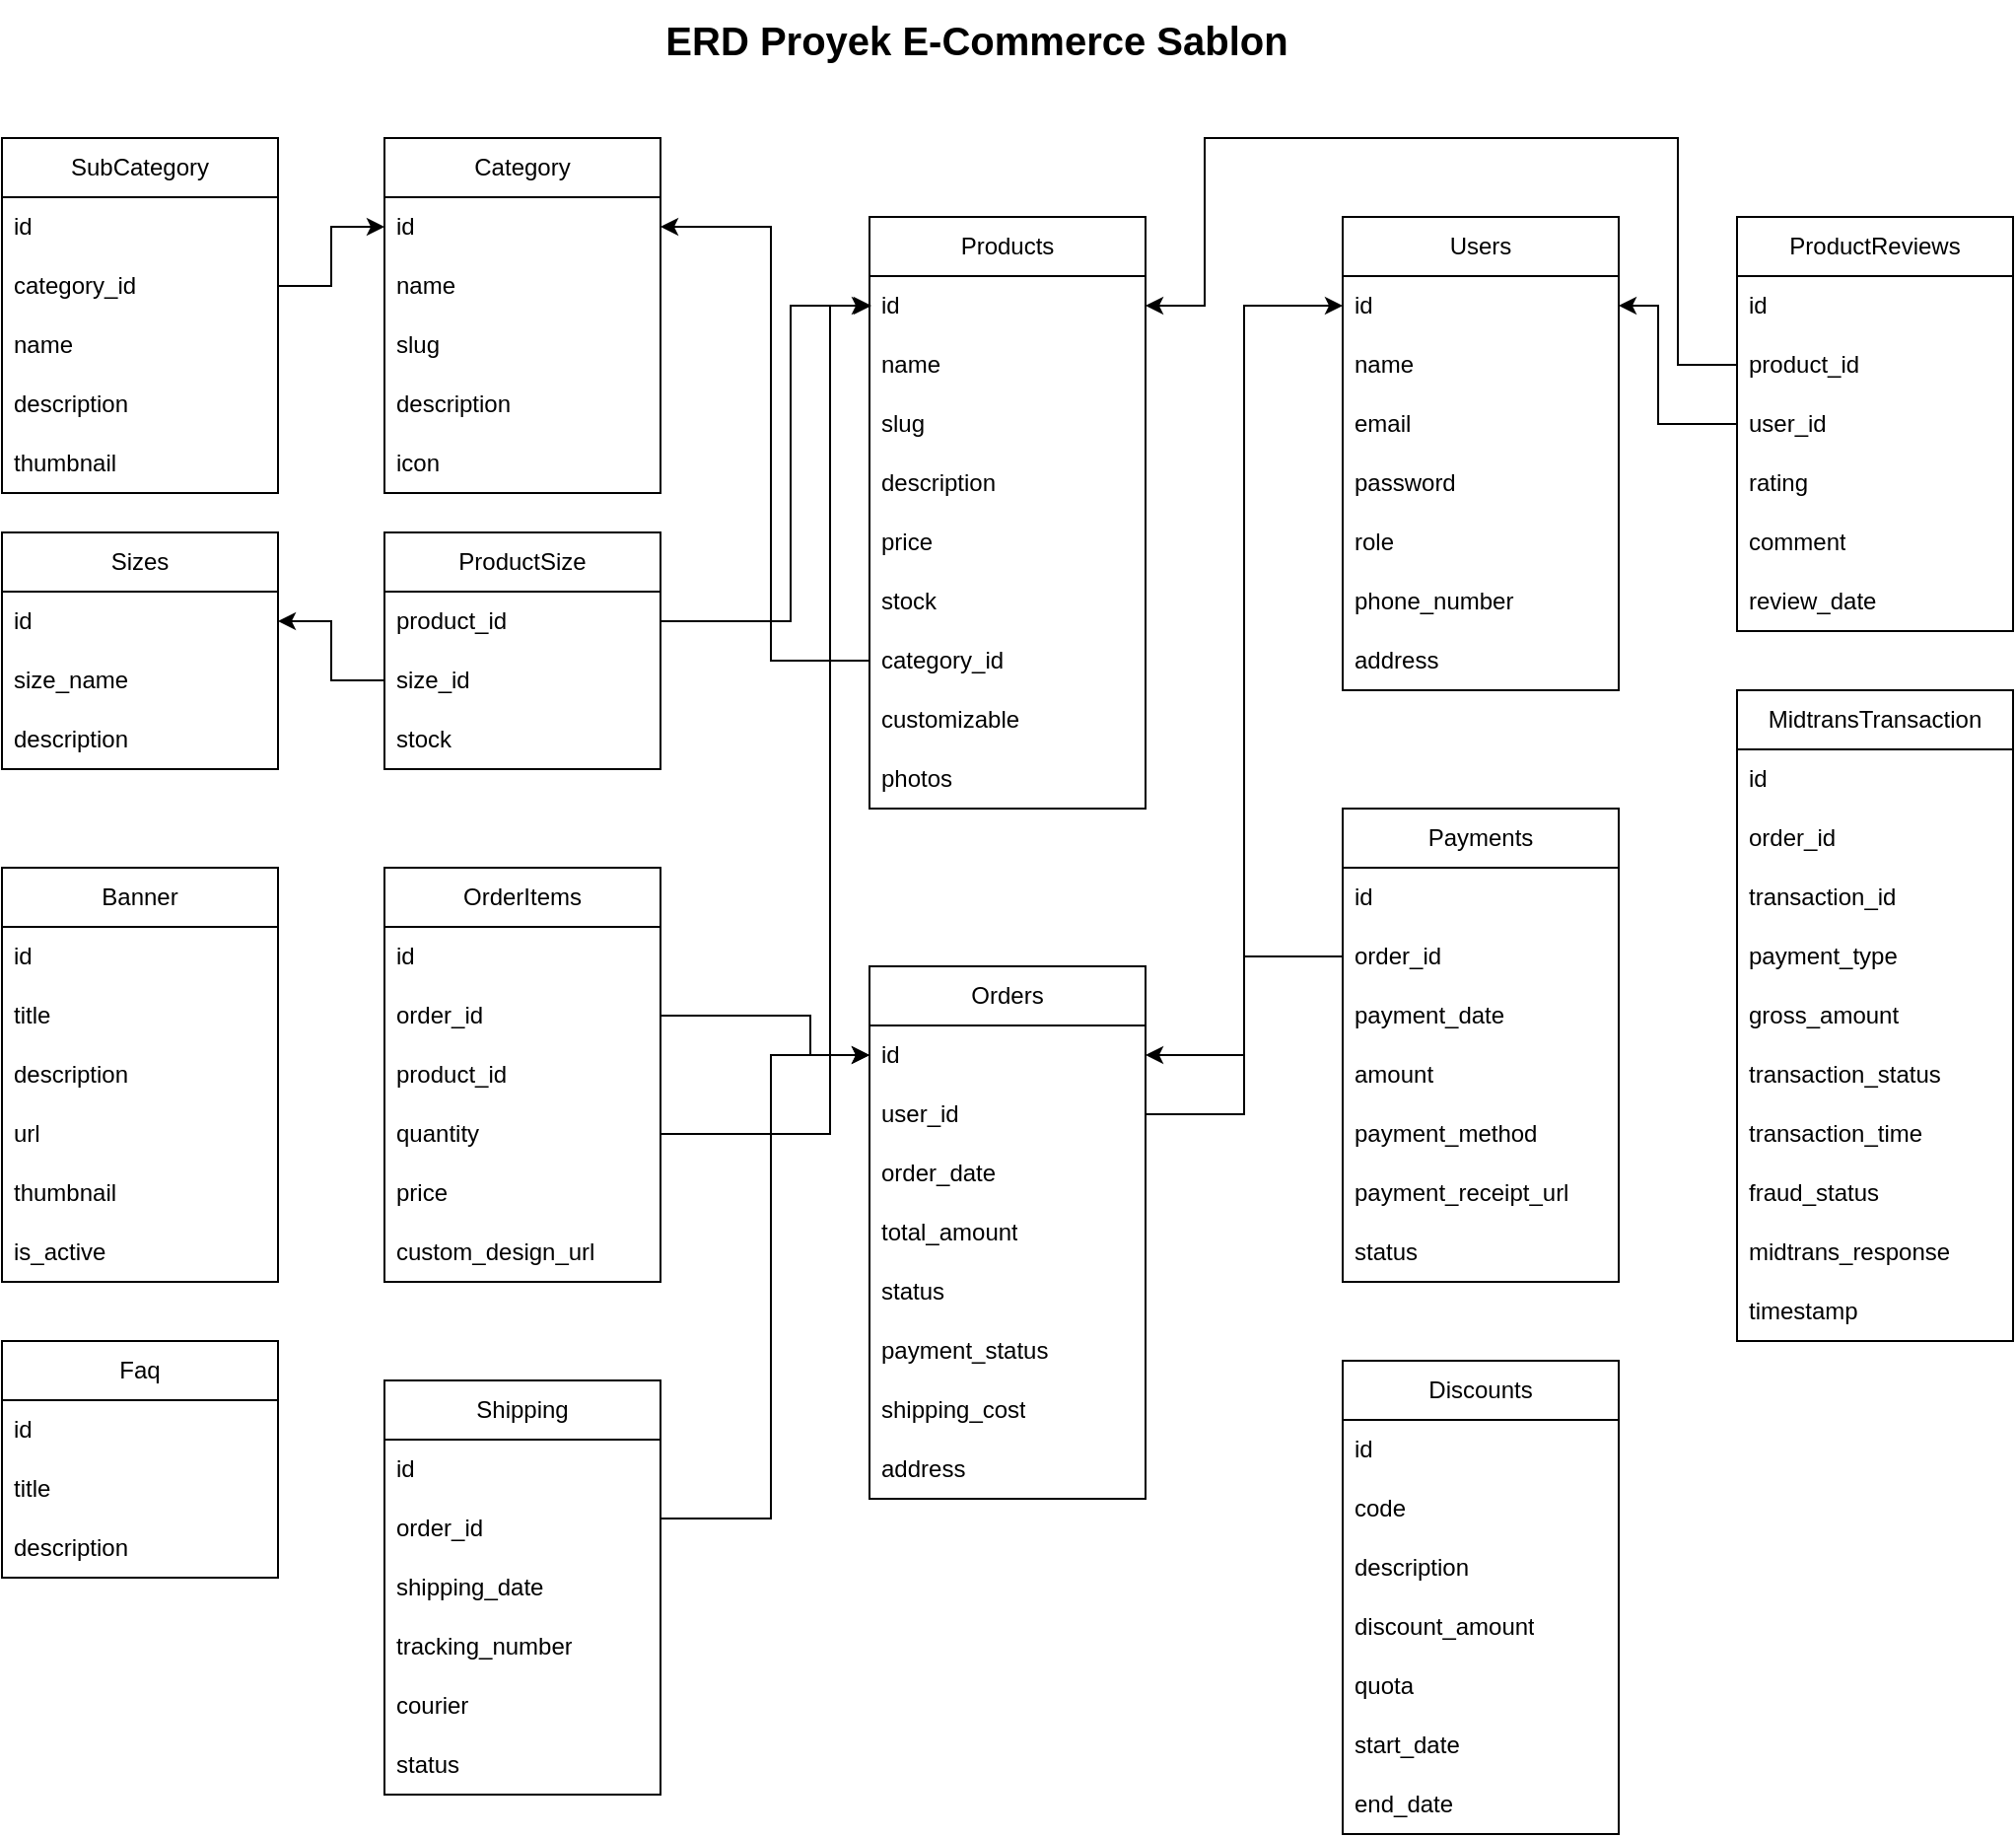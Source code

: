 <mxfile version="24.8.4">
  <diagram name="Page-1" id="TtkW9JIGMbKgPk6dgxNQ">
    <mxGraphModel dx="2253" dy="747" grid="1" gridSize="10" guides="1" tooltips="1" connect="1" arrows="1" fold="1" page="1" pageScale="1" pageWidth="827" pageHeight="1169" math="0" shadow="0">
      <root>
        <mxCell id="0" />
        <mxCell id="1" parent="0" />
        <mxCell id="j2_1jFY4r_K_i9g15e9v-1" value="ERD Proyek E-Commerce Sablon" style="text;html=1;align=center;verticalAlign=middle;resizable=0;points=[];autosize=1;strokeColor=none;fillColor=none;fontSize=20;fontStyle=1" parent="1" vertex="1">
          <mxGeometry x="254" y="10" width="320" height="40" as="geometry" />
        </mxCell>
        <mxCell id="j2_1jFY4r_K_i9g15e9v-3" value="Users" style="swimlane;fontStyle=0;childLayout=stackLayout;horizontal=1;startSize=30;horizontalStack=0;resizeParent=1;resizeParentMax=0;resizeLast=0;collapsible=1;marginBottom=0;whiteSpace=wrap;html=1;" parent="1" vertex="1">
          <mxGeometry x="600" y="120" width="140" height="240" as="geometry" />
        </mxCell>
        <mxCell id="j2_1jFY4r_K_i9g15e9v-4" value="id" style="text;strokeColor=none;fillColor=none;align=left;verticalAlign=middle;spacingLeft=4;spacingRight=4;overflow=hidden;points=[[0,0.5],[1,0.5]];portConstraint=eastwest;rotatable=0;whiteSpace=wrap;html=1;" parent="j2_1jFY4r_K_i9g15e9v-3" vertex="1">
          <mxGeometry y="30" width="140" height="30" as="geometry" />
        </mxCell>
        <mxCell id="j2_1jFY4r_K_i9g15e9v-5" value="name" style="text;strokeColor=none;fillColor=none;align=left;verticalAlign=middle;spacingLeft=4;spacingRight=4;overflow=hidden;points=[[0,0.5],[1,0.5]];portConstraint=eastwest;rotatable=0;whiteSpace=wrap;html=1;" parent="j2_1jFY4r_K_i9g15e9v-3" vertex="1">
          <mxGeometry y="60" width="140" height="30" as="geometry" />
        </mxCell>
        <mxCell id="j2_1jFY4r_K_i9g15e9v-6" value="email" style="text;strokeColor=none;fillColor=none;align=left;verticalAlign=middle;spacingLeft=4;spacingRight=4;overflow=hidden;points=[[0,0.5],[1,0.5]];portConstraint=eastwest;rotatable=0;whiteSpace=wrap;html=1;" parent="j2_1jFY4r_K_i9g15e9v-3" vertex="1">
          <mxGeometry y="90" width="140" height="30" as="geometry" />
        </mxCell>
        <mxCell id="j2_1jFY4r_K_i9g15e9v-7" value="password" style="text;strokeColor=none;fillColor=none;align=left;verticalAlign=middle;spacingLeft=4;spacingRight=4;overflow=hidden;points=[[0,0.5],[1,0.5]];portConstraint=eastwest;rotatable=0;whiteSpace=wrap;html=1;" parent="j2_1jFY4r_K_i9g15e9v-3" vertex="1">
          <mxGeometry y="120" width="140" height="30" as="geometry" />
        </mxCell>
        <mxCell id="j2_1jFY4r_K_i9g15e9v-8" value="role" style="text;strokeColor=none;fillColor=none;align=left;verticalAlign=middle;spacingLeft=4;spacingRight=4;overflow=hidden;points=[[0,0.5],[1,0.5]];portConstraint=eastwest;rotatable=0;whiteSpace=wrap;html=1;" parent="j2_1jFY4r_K_i9g15e9v-3" vertex="1">
          <mxGeometry y="150" width="140" height="30" as="geometry" />
        </mxCell>
        <mxCell id="j2_1jFY4r_K_i9g15e9v-9" value="phone_number" style="text;strokeColor=none;fillColor=none;align=left;verticalAlign=middle;spacingLeft=4;spacingRight=4;overflow=hidden;points=[[0,0.5],[1,0.5]];portConstraint=eastwest;rotatable=0;whiteSpace=wrap;html=1;" parent="j2_1jFY4r_K_i9g15e9v-3" vertex="1">
          <mxGeometry y="180" width="140" height="30" as="geometry" />
        </mxCell>
        <mxCell id="j2_1jFY4r_K_i9g15e9v-10" value="address" style="text;strokeColor=none;fillColor=none;align=left;verticalAlign=middle;spacingLeft=4;spacingRight=4;overflow=hidden;points=[[0,0.5],[1,0.5]];portConstraint=eastwest;rotatable=0;whiteSpace=wrap;html=1;" parent="j2_1jFY4r_K_i9g15e9v-3" vertex="1">
          <mxGeometry y="210" width="140" height="30" as="geometry" />
        </mxCell>
        <mxCell id="j2_1jFY4r_K_i9g15e9v-11" value="Products" style="swimlane;fontStyle=0;childLayout=stackLayout;horizontal=1;startSize=30;horizontalStack=0;resizeParent=1;resizeParentMax=0;resizeLast=0;collapsible=1;marginBottom=0;whiteSpace=wrap;html=1;" parent="1" vertex="1">
          <mxGeometry x="360" y="120" width="140" height="300" as="geometry" />
        </mxCell>
        <mxCell id="j2_1jFY4r_K_i9g15e9v-12" value="id" style="text;strokeColor=none;fillColor=none;align=left;verticalAlign=middle;spacingLeft=4;spacingRight=4;overflow=hidden;points=[[0,0.5],[1,0.5]];portConstraint=eastwest;rotatable=0;whiteSpace=wrap;html=1;" parent="j2_1jFY4r_K_i9g15e9v-11" vertex="1">
          <mxGeometry y="30" width="140" height="30" as="geometry" />
        </mxCell>
        <mxCell id="j2_1jFY4r_K_i9g15e9v-13" value="name" style="text;strokeColor=none;fillColor=none;align=left;verticalAlign=middle;spacingLeft=4;spacingRight=4;overflow=hidden;points=[[0,0.5],[1,0.5]];portConstraint=eastwest;rotatable=0;whiteSpace=wrap;html=1;" parent="j2_1jFY4r_K_i9g15e9v-11" vertex="1">
          <mxGeometry y="60" width="140" height="30" as="geometry" />
        </mxCell>
        <mxCell id="KpZ0XDiMPXo-tQvq0pD1-2" value="slug" style="text;strokeColor=none;fillColor=none;align=left;verticalAlign=middle;spacingLeft=4;spacingRight=4;overflow=hidden;points=[[0,0.5],[1,0.5]];portConstraint=eastwest;rotatable=0;whiteSpace=wrap;html=1;" vertex="1" parent="j2_1jFY4r_K_i9g15e9v-11">
          <mxGeometry y="90" width="140" height="30" as="geometry" />
        </mxCell>
        <mxCell id="j2_1jFY4r_K_i9g15e9v-16" value="description" style="text;strokeColor=none;fillColor=none;align=left;verticalAlign=middle;spacingLeft=4;spacingRight=4;overflow=hidden;points=[[0,0.5],[1,0.5]];portConstraint=eastwest;rotatable=0;whiteSpace=wrap;html=1;" parent="j2_1jFY4r_K_i9g15e9v-11" vertex="1">
          <mxGeometry y="120" width="140" height="30" as="geometry" />
        </mxCell>
        <mxCell id="j2_1jFY4r_K_i9g15e9v-14" value="price" style="text;strokeColor=none;fillColor=none;align=left;verticalAlign=middle;spacingLeft=4;spacingRight=4;overflow=hidden;points=[[0,0.5],[1,0.5]];portConstraint=eastwest;rotatable=0;whiteSpace=wrap;html=1;" parent="j2_1jFY4r_K_i9g15e9v-11" vertex="1">
          <mxGeometry y="150" width="140" height="30" as="geometry" />
        </mxCell>
        <mxCell id="j2_1jFY4r_K_i9g15e9v-18" value="stock" style="text;strokeColor=none;fillColor=none;align=left;verticalAlign=middle;spacingLeft=4;spacingRight=4;overflow=hidden;points=[[0,0.5],[1,0.5]];portConstraint=eastwest;rotatable=0;whiteSpace=wrap;html=1;" parent="j2_1jFY4r_K_i9g15e9v-11" vertex="1">
          <mxGeometry y="180" width="140" height="30" as="geometry" />
        </mxCell>
        <mxCell id="j2_1jFY4r_K_i9g15e9v-19" value="category_id" style="text;strokeColor=none;fillColor=none;align=left;verticalAlign=middle;spacingLeft=4;spacingRight=4;overflow=hidden;points=[[0,0.5],[1,0.5]];portConstraint=eastwest;rotatable=0;whiteSpace=wrap;html=1;" parent="j2_1jFY4r_K_i9g15e9v-11" vertex="1">
          <mxGeometry y="210" width="140" height="30" as="geometry" />
        </mxCell>
        <mxCell id="j2_1jFY4r_K_i9g15e9v-20" value="customizable" style="text;strokeColor=none;fillColor=none;align=left;verticalAlign=middle;spacingLeft=4;spacingRight=4;overflow=hidden;points=[[0,0.5],[1,0.5]];portConstraint=eastwest;rotatable=0;whiteSpace=wrap;html=1;" parent="j2_1jFY4r_K_i9g15e9v-11" vertex="1">
          <mxGeometry y="240" width="140" height="30" as="geometry" />
        </mxCell>
        <mxCell id="j2_1jFY4r_K_i9g15e9v-21" value="photos" style="text;strokeColor=none;fillColor=none;align=left;verticalAlign=middle;spacingLeft=4;spacingRight=4;overflow=hidden;points=[[0,0.5],[1,0.5]];portConstraint=eastwest;rotatable=0;whiteSpace=wrap;html=1;" parent="j2_1jFY4r_K_i9g15e9v-11" vertex="1">
          <mxGeometry y="270" width="140" height="30" as="geometry" />
        </mxCell>
        <mxCell id="j2_1jFY4r_K_i9g15e9v-22" value="Category" style="swimlane;fontStyle=0;childLayout=stackLayout;horizontal=1;startSize=30;horizontalStack=0;resizeParent=1;resizeParentMax=0;resizeLast=0;collapsible=1;marginBottom=0;whiteSpace=wrap;html=1;" parent="1" vertex="1">
          <mxGeometry x="114" y="80" width="140" height="180" as="geometry" />
        </mxCell>
        <mxCell id="j2_1jFY4r_K_i9g15e9v-23" value="id" style="text;strokeColor=none;fillColor=none;align=left;verticalAlign=middle;spacingLeft=4;spacingRight=4;overflow=hidden;points=[[0,0.5],[1,0.5]];portConstraint=eastwest;rotatable=0;whiteSpace=wrap;html=1;" parent="j2_1jFY4r_K_i9g15e9v-22" vertex="1">
          <mxGeometry y="30" width="140" height="30" as="geometry" />
        </mxCell>
        <mxCell id="j2_1jFY4r_K_i9g15e9v-24" value="name" style="text;strokeColor=none;fillColor=none;align=left;verticalAlign=middle;spacingLeft=4;spacingRight=4;overflow=hidden;points=[[0,0.5],[1,0.5]];portConstraint=eastwest;rotatable=0;whiteSpace=wrap;html=1;" parent="j2_1jFY4r_K_i9g15e9v-22" vertex="1">
          <mxGeometry y="60" width="140" height="30" as="geometry" />
        </mxCell>
        <mxCell id="KpZ0XDiMPXo-tQvq0pD1-1" value="slug" style="text;strokeColor=none;fillColor=none;align=left;verticalAlign=middle;spacingLeft=4;spacingRight=4;overflow=hidden;points=[[0,0.5],[1,0.5]];portConstraint=eastwest;rotatable=0;whiteSpace=wrap;html=1;" vertex="1" parent="j2_1jFY4r_K_i9g15e9v-22">
          <mxGeometry y="90" width="140" height="30" as="geometry" />
        </mxCell>
        <mxCell id="j2_1jFY4r_K_i9g15e9v-25" value="description" style="text;strokeColor=none;fillColor=none;align=left;verticalAlign=middle;spacingLeft=4;spacingRight=4;overflow=hidden;points=[[0,0.5],[1,0.5]];portConstraint=eastwest;rotatable=0;whiteSpace=wrap;html=1;" parent="j2_1jFY4r_K_i9g15e9v-22" vertex="1">
          <mxGeometry y="120" width="140" height="30" as="geometry" />
        </mxCell>
        <mxCell id="j2_1jFY4r_K_i9g15e9v-27" value="icon" style="text;strokeColor=none;fillColor=none;align=left;verticalAlign=middle;spacingLeft=4;spacingRight=4;overflow=hidden;points=[[0,0.5],[1,0.5]];portConstraint=eastwest;rotatable=0;whiteSpace=wrap;html=1;" parent="j2_1jFY4r_K_i9g15e9v-22" vertex="1">
          <mxGeometry y="150" width="140" height="30" as="geometry" />
        </mxCell>
        <mxCell id="j2_1jFY4r_K_i9g15e9v-28" style="edgeStyle=orthogonalEdgeStyle;rounded=0;orthogonalLoop=1;jettySize=auto;html=1;entryX=1;entryY=0.5;entryDx=0;entryDy=0;exitX=0;exitY=0.5;exitDx=0;exitDy=0;" parent="1" source="j2_1jFY4r_K_i9g15e9v-19" target="j2_1jFY4r_K_i9g15e9v-23" edge="1">
          <mxGeometry relative="1" as="geometry">
            <Array as="points">
              <mxPoint x="310" y="345" />
              <mxPoint x="310" y="125" />
            </Array>
          </mxGeometry>
        </mxCell>
        <mxCell id="j2_1jFY4r_K_i9g15e9v-29" value="Orders" style="swimlane;fontStyle=0;childLayout=stackLayout;horizontal=1;startSize=30;horizontalStack=0;resizeParent=1;resizeParentMax=0;resizeLast=0;collapsible=1;marginBottom=0;whiteSpace=wrap;html=1;" parent="1" vertex="1">
          <mxGeometry x="360" y="500" width="140" height="270" as="geometry" />
        </mxCell>
        <mxCell id="j2_1jFY4r_K_i9g15e9v-30" value="id" style="text;strokeColor=none;fillColor=none;align=left;verticalAlign=middle;spacingLeft=4;spacingRight=4;overflow=hidden;points=[[0,0.5],[1,0.5]];portConstraint=eastwest;rotatable=0;whiteSpace=wrap;html=1;" parent="j2_1jFY4r_K_i9g15e9v-29" vertex="1">
          <mxGeometry y="30" width="140" height="30" as="geometry" />
        </mxCell>
        <mxCell id="j2_1jFY4r_K_i9g15e9v-31" value="user_id" style="text;strokeColor=none;fillColor=none;align=left;verticalAlign=middle;spacingLeft=4;spacingRight=4;overflow=hidden;points=[[0,0.5],[1,0.5]];portConstraint=eastwest;rotatable=0;whiteSpace=wrap;html=1;" parent="j2_1jFY4r_K_i9g15e9v-29" vertex="1">
          <mxGeometry y="60" width="140" height="30" as="geometry" />
        </mxCell>
        <mxCell id="j2_1jFY4r_K_i9g15e9v-32" value="order_date" style="text;strokeColor=none;fillColor=none;align=left;verticalAlign=middle;spacingLeft=4;spacingRight=4;overflow=hidden;points=[[0,0.5],[1,0.5]];portConstraint=eastwest;rotatable=0;whiteSpace=wrap;html=1;" parent="j2_1jFY4r_K_i9g15e9v-29" vertex="1">
          <mxGeometry y="90" width="140" height="30" as="geometry" />
        </mxCell>
        <mxCell id="j2_1jFY4r_K_i9g15e9v-33" value="total_amount" style="text;strokeColor=none;fillColor=none;align=left;verticalAlign=middle;spacingLeft=4;spacingRight=4;overflow=hidden;points=[[0,0.5],[1,0.5]];portConstraint=eastwest;rotatable=0;whiteSpace=wrap;html=1;" parent="j2_1jFY4r_K_i9g15e9v-29" vertex="1">
          <mxGeometry y="120" width="140" height="30" as="geometry" />
        </mxCell>
        <mxCell id="j2_1jFY4r_K_i9g15e9v-34" value="status" style="text;strokeColor=none;fillColor=none;align=left;verticalAlign=middle;spacingLeft=4;spacingRight=4;overflow=hidden;points=[[0,0.5],[1,0.5]];portConstraint=eastwest;rotatable=0;whiteSpace=wrap;html=1;" parent="j2_1jFY4r_K_i9g15e9v-29" vertex="1">
          <mxGeometry y="150" width="140" height="30" as="geometry" />
        </mxCell>
        <mxCell id="j2_1jFY4r_K_i9g15e9v-35" value="payment_status" style="text;strokeColor=none;fillColor=none;align=left;verticalAlign=middle;spacingLeft=4;spacingRight=4;overflow=hidden;points=[[0,0.5],[1,0.5]];portConstraint=eastwest;rotatable=0;whiteSpace=wrap;html=1;" parent="j2_1jFY4r_K_i9g15e9v-29" vertex="1">
          <mxGeometry y="180" width="140" height="30" as="geometry" />
        </mxCell>
        <mxCell id="j2_1jFY4r_K_i9g15e9v-36" value="shipping_cost" style="text;strokeColor=none;fillColor=none;align=left;verticalAlign=middle;spacingLeft=4;spacingRight=4;overflow=hidden;points=[[0,0.5],[1,0.5]];portConstraint=eastwest;rotatable=0;whiteSpace=wrap;html=1;" parent="j2_1jFY4r_K_i9g15e9v-29" vertex="1">
          <mxGeometry y="210" width="140" height="30" as="geometry" />
        </mxCell>
        <mxCell id="j2_1jFY4r_K_i9g15e9v-37" value="address" style="text;strokeColor=none;fillColor=none;align=left;verticalAlign=middle;spacingLeft=4;spacingRight=4;overflow=hidden;points=[[0,0.5],[1,0.5]];portConstraint=eastwest;rotatable=0;whiteSpace=wrap;html=1;" parent="j2_1jFY4r_K_i9g15e9v-29" vertex="1">
          <mxGeometry y="240" width="140" height="30" as="geometry" />
        </mxCell>
        <mxCell id="j2_1jFY4r_K_i9g15e9v-38" style="edgeStyle=orthogonalEdgeStyle;rounded=0;orthogonalLoop=1;jettySize=auto;html=1;entryX=0;entryY=0.5;entryDx=0;entryDy=0;" parent="1" source="j2_1jFY4r_K_i9g15e9v-31" target="j2_1jFY4r_K_i9g15e9v-4" edge="1">
          <mxGeometry relative="1" as="geometry" />
        </mxCell>
        <mxCell id="j2_1jFY4r_K_i9g15e9v-39" value="OrderItems" style="swimlane;fontStyle=0;childLayout=stackLayout;horizontal=1;startSize=30;horizontalStack=0;resizeParent=1;resizeParentMax=0;resizeLast=0;collapsible=1;marginBottom=0;whiteSpace=wrap;html=1;" parent="1" vertex="1">
          <mxGeometry x="114" y="450" width="140" height="210" as="geometry" />
        </mxCell>
        <mxCell id="j2_1jFY4r_K_i9g15e9v-40" value="id" style="text;strokeColor=none;fillColor=none;align=left;verticalAlign=middle;spacingLeft=4;spacingRight=4;overflow=hidden;points=[[0,0.5],[1,0.5]];portConstraint=eastwest;rotatable=0;whiteSpace=wrap;html=1;" parent="j2_1jFY4r_K_i9g15e9v-39" vertex="1">
          <mxGeometry y="30" width="140" height="30" as="geometry" />
        </mxCell>
        <mxCell id="j2_1jFY4r_K_i9g15e9v-41" value="order_id" style="text;strokeColor=none;fillColor=none;align=left;verticalAlign=middle;spacingLeft=4;spacingRight=4;overflow=hidden;points=[[0,0.5],[1,0.5]];portConstraint=eastwest;rotatable=0;whiteSpace=wrap;html=1;" parent="j2_1jFY4r_K_i9g15e9v-39" vertex="1">
          <mxGeometry y="60" width="140" height="30" as="geometry" />
        </mxCell>
        <mxCell id="j2_1jFY4r_K_i9g15e9v-43" value="product_id" style="text;strokeColor=none;fillColor=none;align=left;verticalAlign=middle;spacingLeft=4;spacingRight=4;overflow=hidden;points=[[0,0.5],[1,0.5]];portConstraint=eastwest;rotatable=0;whiteSpace=wrap;html=1;" parent="j2_1jFY4r_K_i9g15e9v-39" vertex="1">
          <mxGeometry y="90" width="140" height="30" as="geometry" />
        </mxCell>
        <mxCell id="j2_1jFY4r_K_i9g15e9v-44" value="quantity" style="text;strokeColor=none;fillColor=none;align=left;verticalAlign=middle;spacingLeft=4;spacingRight=4;overflow=hidden;points=[[0,0.5],[1,0.5]];portConstraint=eastwest;rotatable=0;whiteSpace=wrap;html=1;" parent="j2_1jFY4r_K_i9g15e9v-39" vertex="1">
          <mxGeometry y="120" width="140" height="30" as="geometry" />
        </mxCell>
        <mxCell id="j2_1jFY4r_K_i9g15e9v-45" value="price" style="text;strokeColor=none;fillColor=none;align=left;verticalAlign=middle;spacingLeft=4;spacingRight=4;overflow=hidden;points=[[0,0.5],[1,0.5]];portConstraint=eastwest;rotatable=0;whiteSpace=wrap;html=1;" parent="j2_1jFY4r_K_i9g15e9v-39" vertex="1">
          <mxGeometry y="150" width="140" height="30" as="geometry" />
        </mxCell>
        <mxCell id="j2_1jFY4r_K_i9g15e9v-42" value="custom_design_url" style="text;strokeColor=none;fillColor=none;align=left;verticalAlign=middle;spacingLeft=4;spacingRight=4;overflow=hidden;points=[[0,0.5],[1,0.5]];portConstraint=eastwest;rotatable=0;whiteSpace=wrap;html=1;" parent="j2_1jFY4r_K_i9g15e9v-39" vertex="1">
          <mxGeometry y="180" width="140" height="30" as="geometry" />
        </mxCell>
        <mxCell id="j2_1jFY4r_K_i9g15e9v-47" style="edgeStyle=orthogonalEdgeStyle;rounded=0;orthogonalLoop=1;jettySize=auto;html=1;exitX=1;exitY=0.5;exitDx=0;exitDy=0;" parent="1" source="j2_1jFY4r_K_i9g15e9v-43" target="j2_1jFY4r_K_i9g15e9v-12" edge="1">
          <mxGeometry relative="1" as="geometry">
            <mxPoint x="330" y="140" as="targetPoint" />
            <Array as="points">
              <mxPoint x="340" y="585" />
              <mxPoint x="340" y="165" />
            </Array>
          </mxGeometry>
        </mxCell>
        <mxCell id="j2_1jFY4r_K_i9g15e9v-48" style="edgeStyle=orthogonalEdgeStyle;rounded=0;orthogonalLoop=1;jettySize=auto;html=1;entryX=0;entryY=0.5;entryDx=0;entryDy=0;exitX=1;exitY=0.5;exitDx=0;exitDy=0;" parent="1" source="j2_1jFY4r_K_i9g15e9v-41" target="j2_1jFY4r_K_i9g15e9v-30" edge="1">
          <mxGeometry relative="1" as="geometry">
            <mxPoint x="254" y="560" as="sourcePoint" />
            <mxPoint x="360" y="580" as="targetPoint" />
            <Array as="points">
              <mxPoint x="330" y="525" />
              <mxPoint x="330" y="545" />
            </Array>
          </mxGeometry>
        </mxCell>
        <mxCell id="j2_1jFY4r_K_i9g15e9v-49" value="Payments" style="swimlane;fontStyle=0;childLayout=stackLayout;horizontal=1;startSize=30;horizontalStack=0;resizeParent=1;resizeParentMax=0;resizeLast=0;collapsible=1;marginBottom=0;whiteSpace=wrap;html=1;" parent="1" vertex="1">
          <mxGeometry x="600" y="420" width="140" height="240" as="geometry" />
        </mxCell>
        <mxCell id="j2_1jFY4r_K_i9g15e9v-50" value="id" style="text;strokeColor=none;fillColor=none;align=left;verticalAlign=middle;spacingLeft=4;spacingRight=4;overflow=hidden;points=[[0,0.5],[1,0.5]];portConstraint=eastwest;rotatable=0;whiteSpace=wrap;html=1;" parent="j2_1jFY4r_K_i9g15e9v-49" vertex="1">
          <mxGeometry y="30" width="140" height="30" as="geometry" />
        </mxCell>
        <mxCell id="j2_1jFY4r_K_i9g15e9v-51" value="order_id" style="text;strokeColor=none;fillColor=none;align=left;verticalAlign=middle;spacingLeft=4;spacingRight=4;overflow=hidden;points=[[0,0.5],[1,0.5]];portConstraint=eastwest;rotatable=0;whiteSpace=wrap;html=1;" parent="j2_1jFY4r_K_i9g15e9v-49" vertex="1">
          <mxGeometry y="60" width="140" height="30" as="geometry" />
        </mxCell>
        <mxCell id="j2_1jFY4r_K_i9g15e9v-52" value="payment_date" style="text;strokeColor=none;fillColor=none;align=left;verticalAlign=middle;spacingLeft=4;spacingRight=4;overflow=hidden;points=[[0,0.5],[1,0.5]];portConstraint=eastwest;rotatable=0;whiteSpace=wrap;html=1;" parent="j2_1jFY4r_K_i9g15e9v-49" vertex="1">
          <mxGeometry y="90" width="140" height="30" as="geometry" />
        </mxCell>
        <mxCell id="j2_1jFY4r_K_i9g15e9v-53" value="amount" style="text;strokeColor=none;fillColor=none;align=left;verticalAlign=middle;spacingLeft=4;spacingRight=4;overflow=hidden;points=[[0,0.5],[1,0.5]];portConstraint=eastwest;rotatable=0;whiteSpace=wrap;html=1;" parent="j2_1jFY4r_K_i9g15e9v-49" vertex="1">
          <mxGeometry y="120" width="140" height="30" as="geometry" />
        </mxCell>
        <mxCell id="j2_1jFY4r_K_i9g15e9v-54" value="payment_method" style="text;strokeColor=none;fillColor=none;align=left;verticalAlign=middle;spacingLeft=4;spacingRight=4;overflow=hidden;points=[[0,0.5],[1,0.5]];portConstraint=eastwest;rotatable=0;whiteSpace=wrap;html=1;" parent="j2_1jFY4r_K_i9g15e9v-49" vertex="1">
          <mxGeometry y="150" width="140" height="30" as="geometry" />
        </mxCell>
        <mxCell id="j2_1jFY4r_K_i9g15e9v-55" value="payment_receipt_url" style="text;strokeColor=none;fillColor=none;align=left;verticalAlign=middle;spacingLeft=4;spacingRight=4;overflow=hidden;points=[[0,0.5],[1,0.5]];portConstraint=eastwest;rotatable=0;whiteSpace=wrap;html=1;" parent="j2_1jFY4r_K_i9g15e9v-49" vertex="1">
          <mxGeometry y="180" width="140" height="30" as="geometry" />
        </mxCell>
        <mxCell id="j2_1jFY4r_K_i9g15e9v-56" value="status" style="text;strokeColor=none;fillColor=none;align=left;verticalAlign=middle;spacingLeft=4;spacingRight=4;overflow=hidden;points=[[0,0.5],[1,0.5]];portConstraint=eastwest;rotatable=0;whiteSpace=wrap;html=1;" parent="j2_1jFY4r_K_i9g15e9v-49" vertex="1">
          <mxGeometry y="210" width="140" height="30" as="geometry" />
        </mxCell>
        <mxCell id="j2_1jFY4r_K_i9g15e9v-58" value="Shipping" style="swimlane;fontStyle=0;childLayout=stackLayout;horizontal=1;startSize=30;horizontalStack=0;resizeParent=1;resizeParentMax=0;resizeLast=0;collapsible=1;marginBottom=0;whiteSpace=wrap;html=1;" parent="1" vertex="1">
          <mxGeometry x="114" y="710" width="140" height="210" as="geometry" />
        </mxCell>
        <mxCell id="j2_1jFY4r_K_i9g15e9v-59" value="id" style="text;strokeColor=none;fillColor=none;align=left;verticalAlign=middle;spacingLeft=4;spacingRight=4;overflow=hidden;points=[[0,0.5],[1,0.5]];portConstraint=eastwest;rotatable=0;whiteSpace=wrap;html=1;" parent="j2_1jFY4r_K_i9g15e9v-58" vertex="1">
          <mxGeometry y="30" width="140" height="30" as="geometry" />
        </mxCell>
        <mxCell id="j2_1jFY4r_K_i9g15e9v-60" value="order_id" style="text;strokeColor=none;fillColor=none;align=left;verticalAlign=middle;spacingLeft=4;spacingRight=4;overflow=hidden;points=[[0,0.5],[1,0.5]];portConstraint=eastwest;rotatable=0;whiteSpace=wrap;html=1;" parent="j2_1jFY4r_K_i9g15e9v-58" vertex="1">
          <mxGeometry y="60" width="140" height="30" as="geometry" />
        </mxCell>
        <mxCell id="j2_1jFY4r_K_i9g15e9v-61" value="shipping_date" style="text;strokeColor=none;fillColor=none;align=left;verticalAlign=middle;spacingLeft=4;spacingRight=4;overflow=hidden;points=[[0,0.5],[1,0.5]];portConstraint=eastwest;rotatable=0;whiteSpace=wrap;html=1;" parent="j2_1jFY4r_K_i9g15e9v-58" vertex="1">
          <mxGeometry y="90" width="140" height="30" as="geometry" />
        </mxCell>
        <mxCell id="j2_1jFY4r_K_i9g15e9v-62" value="tracking_number" style="text;strokeColor=none;fillColor=none;align=left;verticalAlign=middle;spacingLeft=4;spacingRight=4;overflow=hidden;points=[[0,0.5],[1,0.5]];portConstraint=eastwest;rotatable=0;whiteSpace=wrap;html=1;" parent="j2_1jFY4r_K_i9g15e9v-58" vertex="1">
          <mxGeometry y="120" width="140" height="30" as="geometry" />
        </mxCell>
        <mxCell id="j2_1jFY4r_K_i9g15e9v-63" value="courier" style="text;strokeColor=none;fillColor=none;align=left;verticalAlign=middle;spacingLeft=4;spacingRight=4;overflow=hidden;points=[[0,0.5],[1,0.5]];portConstraint=eastwest;rotatable=0;whiteSpace=wrap;html=1;" parent="j2_1jFY4r_K_i9g15e9v-58" vertex="1">
          <mxGeometry y="150" width="140" height="30" as="geometry" />
        </mxCell>
        <mxCell id="j2_1jFY4r_K_i9g15e9v-64" value="status" style="text;strokeColor=none;fillColor=none;align=left;verticalAlign=middle;spacingLeft=4;spacingRight=4;overflow=hidden;points=[[0,0.5],[1,0.5]];portConstraint=eastwest;rotatable=0;whiteSpace=wrap;html=1;" parent="j2_1jFY4r_K_i9g15e9v-58" vertex="1">
          <mxGeometry y="180" width="140" height="30" as="geometry" />
        </mxCell>
        <mxCell id="j2_1jFY4r_K_i9g15e9v-65" style="edgeStyle=orthogonalEdgeStyle;rounded=0;orthogonalLoop=1;jettySize=auto;html=1;entryX=0;entryY=0.5;entryDx=0;entryDy=0;exitX=1;exitY=0.5;exitDx=0;exitDy=0;" parent="1" source="j2_1jFY4r_K_i9g15e9v-60" target="j2_1jFY4r_K_i9g15e9v-30" edge="1">
          <mxGeometry relative="1" as="geometry">
            <Array as="points">
              <mxPoint x="254" y="780" />
              <mxPoint x="310" y="780" />
              <mxPoint x="310" y="545" />
            </Array>
            <mxPoint x="270" y="780" as="sourcePoint" />
          </mxGeometry>
        </mxCell>
        <mxCell id="j2_1jFY4r_K_i9g15e9v-66" value="Discounts" style="swimlane;fontStyle=0;childLayout=stackLayout;horizontal=1;startSize=30;horizontalStack=0;resizeParent=1;resizeParentMax=0;resizeLast=0;collapsible=1;marginBottom=0;whiteSpace=wrap;html=1;" parent="1" vertex="1">
          <mxGeometry x="600" y="700" width="140" height="240" as="geometry" />
        </mxCell>
        <mxCell id="j2_1jFY4r_K_i9g15e9v-67" value="id" style="text;strokeColor=none;fillColor=none;align=left;verticalAlign=middle;spacingLeft=4;spacingRight=4;overflow=hidden;points=[[0,0.5],[1,0.5]];portConstraint=eastwest;rotatable=0;whiteSpace=wrap;html=1;" parent="j2_1jFY4r_K_i9g15e9v-66" vertex="1">
          <mxGeometry y="30" width="140" height="30" as="geometry" />
        </mxCell>
        <mxCell id="j2_1jFY4r_K_i9g15e9v-68" value="code" style="text;strokeColor=none;fillColor=none;align=left;verticalAlign=middle;spacingLeft=4;spacingRight=4;overflow=hidden;points=[[0,0.5],[1,0.5]];portConstraint=eastwest;rotatable=0;whiteSpace=wrap;html=1;" parent="j2_1jFY4r_K_i9g15e9v-66" vertex="1">
          <mxGeometry y="60" width="140" height="30" as="geometry" />
        </mxCell>
        <mxCell id="j2_1jFY4r_K_i9g15e9v-69" value="description" style="text;strokeColor=none;fillColor=none;align=left;verticalAlign=middle;spacingLeft=4;spacingRight=4;overflow=hidden;points=[[0,0.5],[1,0.5]];portConstraint=eastwest;rotatable=0;whiteSpace=wrap;html=1;" parent="j2_1jFY4r_K_i9g15e9v-66" vertex="1">
          <mxGeometry y="90" width="140" height="30" as="geometry" />
        </mxCell>
        <mxCell id="j2_1jFY4r_K_i9g15e9v-70" value="discount_amount" style="text;strokeColor=none;fillColor=none;align=left;verticalAlign=middle;spacingLeft=4;spacingRight=4;overflow=hidden;points=[[0,0.5],[1,0.5]];portConstraint=eastwest;rotatable=0;whiteSpace=wrap;html=1;" parent="j2_1jFY4r_K_i9g15e9v-66" vertex="1">
          <mxGeometry y="120" width="140" height="30" as="geometry" />
        </mxCell>
        <mxCell id="j2_1jFY4r_K_i9g15e9v-73" value="quota" style="text;strokeColor=none;fillColor=none;align=left;verticalAlign=middle;spacingLeft=4;spacingRight=4;overflow=hidden;points=[[0,0.5],[1,0.5]];portConstraint=eastwest;rotatable=0;whiteSpace=wrap;html=1;" parent="j2_1jFY4r_K_i9g15e9v-66" vertex="1">
          <mxGeometry y="150" width="140" height="30" as="geometry" />
        </mxCell>
        <mxCell id="j2_1jFY4r_K_i9g15e9v-71" value="start_date" style="text;strokeColor=none;fillColor=none;align=left;verticalAlign=middle;spacingLeft=4;spacingRight=4;overflow=hidden;points=[[0,0.5],[1,0.5]];portConstraint=eastwest;rotatable=0;whiteSpace=wrap;html=1;" parent="j2_1jFY4r_K_i9g15e9v-66" vertex="1">
          <mxGeometry y="180" width="140" height="30" as="geometry" />
        </mxCell>
        <mxCell id="j2_1jFY4r_K_i9g15e9v-72" value="end_date" style="text;strokeColor=none;fillColor=none;align=left;verticalAlign=middle;spacingLeft=4;spacingRight=4;overflow=hidden;points=[[0,0.5],[1,0.5]];portConstraint=eastwest;rotatable=0;whiteSpace=wrap;html=1;" parent="j2_1jFY4r_K_i9g15e9v-66" vertex="1">
          <mxGeometry y="210" width="140" height="30" as="geometry" />
        </mxCell>
        <mxCell id="j2_1jFY4r_K_i9g15e9v-74" value="ProductReviews" style="swimlane;fontStyle=0;childLayout=stackLayout;horizontal=1;startSize=30;horizontalStack=0;resizeParent=1;resizeParentMax=0;resizeLast=0;collapsible=1;marginBottom=0;whiteSpace=wrap;html=1;" parent="1" vertex="1">
          <mxGeometry x="800" y="120" width="140" height="210" as="geometry" />
        </mxCell>
        <mxCell id="j2_1jFY4r_K_i9g15e9v-75" value="id" style="text;strokeColor=none;fillColor=none;align=left;verticalAlign=middle;spacingLeft=4;spacingRight=4;overflow=hidden;points=[[0,0.5],[1,0.5]];portConstraint=eastwest;rotatable=0;whiteSpace=wrap;html=1;" parent="j2_1jFY4r_K_i9g15e9v-74" vertex="1">
          <mxGeometry y="30" width="140" height="30" as="geometry" />
        </mxCell>
        <mxCell id="j2_1jFY4r_K_i9g15e9v-76" value="product_id" style="text;strokeColor=none;fillColor=none;align=left;verticalAlign=middle;spacingLeft=4;spacingRight=4;overflow=hidden;points=[[0,0.5],[1,0.5]];portConstraint=eastwest;rotatable=0;whiteSpace=wrap;html=1;" parent="j2_1jFY4r_K_i9g15e9v-74" vertex="1">
          <mxGeometry y="60" width="140" height="30" as="geometry" />
        </mxCell>
        <mxCell id="j2_1jFY4r_K_i9g15e9v-77" value="user_id" style="text;strokeColor=none;fillColor=none;align=left;verticalAlign=middle;spacingLeft=4;spacingRight=4;overflow=hidden;points=[[0,0.5],[1,0.5]];portConstraint=eastwest;rotatable=0;whiteSpace=wrap;html=1;" parent="j2_1jFY4r_K_i9g15e9v-74" vertex="1">
          <mxGeometry y="90" width="140" height="30" as="geometry" />
        </mxCell>
        <mxCell id="j2_1jFY4r_K_i9g15e9v-79" value="rating" style="text;strokeColor=none;fillColor=none;align=left;verticalAlign=middle;spacingLeft=4;spacingRight=4;overflow=hidden;points=[[0,0.5],[1,0.5]];portConstraint=eastwest;rotatable=0;whiteSpace=wrap;html=1;" parent="j2_1jFY4r_K_i9g15e9v-74" vertex="1">
          <mxGeometry y="120" width="140" height="30" as="geometry" />
        </mxCell>
        <mxCell id="j2_1jFY4r_K_i9g15e9v-80" value="comment" style="text;strokeColor=none;fillColor=none;align=left;verticalAlign=middle;spacingLeft=4;spacingRight=4;overflow=hidden;points=[[0,0.5],[1,0.5]];portConstraint=eastwest;rotatable=0;whiteSpace=wrap;html=1;" parent="j2_1jFY4r_K_i9g15e9v-74" vertex="1">
          <mxGeometry y="150" width="140" height="30" as="geometry" />
        </mxCell>
        <mxCell id="j2_1jFY4r_K_i9g15e9v-81" value="review_date" style="text;strokeColor=none;fillColor=none;align=left;verticalAlign=middle;spacingLeft=4;spacingRight=4;overflow=hidden;points=[[0,0.5],[1,0.5]];portConstraint=eastwest;rotatable=0;whiteSpace=wrap;html=1;" parent="j2_1jFY4r_K_i9g15e9v-74" vertex="1">
          <mxGeometry y="180" width="140" height="30" as="geometry" />
        </mxCell>
        <mxCell id="j2_1jFY4r_K_i9g15e9v-82" style="edgeStyle=orthogonalEdgeStyle;rounded=0;orthogonalLoop=1;jettySize=auto;html=1;entryX=1;entryY=0.5;entryDx=0;entryDy=0;exitX=0;exitY=0.5;exitDx=0;exitDy=0;" parent="1" source="j2_1jFY4r_K_i9g15e9v-76" target="j2_1jFY4r_K_i9g15e9v-12" edge="1">
          <mxGeometry relative="1" as="geometry">
            <Array as="points">
              <mxPoint x="770" y="195" />
              <mxPoint x="770" y="80" />
              <mxPoint x="530" y="80" />
              <mxPoint x="530" y="165" />
            </Array>
          </mxGeometry>
        </mxCell>
        <mxCell id="j2_1jFY4r_K_i9g15e9v-83" style="edgeStyle=orthogonalEdgeStyle;rounded=0;orthogonalLoop=1;jettySize=auto;html=1;entryX=1;entryY=0.5;entryDx=0;entryDy=0;" parent="1" source="j2_1jFY4r_K_i9g15e9v-77" target="j2_1jFY4r_K_i9g15e9v-4" edge="1">
          <mxGeometry relative="1" as="geometry">
            <Array as="points">
              <mxPoint x="760" y="225" />
              <mxPoint x="760" y="165" />
            </Array>
          </mxGeometry>
        </mxCell>
        <mxCell id="j2_1jFY4r_K_i9g15e9v-84" value="MidtransTransaction" style="swimlane;fontStyle=0;childLayout=stackLayout;horizontal=1;startSize=30;horizontalStack=0;resizeParent=1;resizeParentMax=0;resizeLast=0;collapsible=1;marginBottom=0;whiteSpace=wrap;html=1;" parent="1" vertex="1">
          <mxGeometry x="800" y="360" width="140" height="330" as="geometry" />
        </mxCell>
        <mxCell id="j2_1jFY4r_K_i9g15e9v-85" value="id" style="text;strokeColor=none;fillColor=none;align=left;verticalAlign=middle;spacingLeft=4;spacingRight=4;overflow=hidden;points=[[0,0.5],[1,0.5]];portConstraint=eastwest;rotatable=0;whiteSpace=wrap;html=1;" parent="j2_1jFY4r_K_i9g15e9v-84" vertex="1">
          <mxGeometry y="30" width="140" height="30" as="geometry" />
        </mxCell>
        <mxCell id="j2_1jFY4r_K_i9g15e9v-86" value="order_id" style="text;strokeColor=none;fillColor=none;align=left;verticalAlign=middle;spacingLeft=4;spacingRight=4;overflow=hidden;points=[[0,0.5],[1,0.5]];portConstraint=eastwest;rotatable=0;whiteSpace=wrap;html=1;" parent="j2_1jFY4r_K_i9g15e9v-84" vertex="1">
          <mxGeometry y="60" width="140" height="30" as="geometry" />
        </mxCell>
        <mxCell id="j2_1jFY4r_K_i9g15e9v-87" value="transaction_id" style="text;strokeColor=none;fillColor=none;align=left;verticalAlign=middle;spacingLeft=4;spacingRight=4;overflow=hidden;points=[[0,0.5],[1,0.5]];portConstraint=eastwest;rotatable=0;whiteSpace=wrap;html=1;" parent="j2_1jFY4r_K_i9g15e9v-84" vertex="1">
          <mxGeometry y="90" width="140" height="30" as="geometry" />
        </mxCell>
        <mxCell id="j2_1jFY4r_K_i9g15e9v-88" value="payment_type" style="text;strokeColor=none;fillColor=none;align=left;verticalAlign=middle;spacingLeft=4;spacingRight=4;overflow=hidden;points=[[0,0.5],[1,0.5]];portConstraint=eastwest;rotatable=0;whiteSpace=wrap;html=1;" parent="j2_1jFY4r_K_i9g15e9v-84" vertex="1">
          <mxGeometry y="120" width="140" height="30" as="geometry" />
        </mxCell>
        <mxCell id="j2_1jFY4r_K_i9g15e9v-89" value="gross_amount" style="text;strokeColor=none;fillColor=none;align=left;verticalAlign=middle;spacingLeft=4;spacingRight=4;overflow=hidden;points=[[0,0.5],[1,0.5]];portConstraint=eastwest;rotatable=0;whiteSpace=wrap;html=1;" parent="j2_1jFY4r_K_i9g15e9v-84" vertex="1">
          <mxGeometry y="150" width="140" height="30" as="geometry" />
        </mxCell>
        <mxCell id="j2_1jFY4r_K_i9g15e9v-90" value="transaction_status" style="text;strokeColor=none;fillColor=none;align=left;verticalAlign=middle;spacingLeft=4;spacingRight=4;overflow=hidden;points=[[0,0.5],[1,0.5]];portConstraint=eastwest;rotatable=0;whiteSpace=wrap;html=1;" parent="j2_1jFY4r_K_i9g15e9v-84" vertex="1">
          <mxGeometry y="180" width="140" height="30" as="geometry" />
        </mxCell>
        <mxCell id="j2_1jFY4r_K_i9g15e9v-91" value="transaction_time" style="text;strokeColor=none;fillColor=none;align=left;verticalAlign=middle;spacingLeft=4;spacingRight=4;overflow=hidden;points=[[0,0.5],[1,0.5]];portConstraint=eastwest;rotatable=0;whiteSpace=wrap;html=1;" parent="j2_1jFY4r_K_i9g15e9v-84" vertex="1">
          <mxGeometry y="210" width="140" height="30" as="geometry" />
        </mxCell>
        <mxCell id="j2_1jFY4r_K_i9g15e9v-92" value="fraud_status" style="text;strokeColor=none;fillColor=none;align=left;verticalAlign=middle;spacingLeft=4;spacingRight=4;overflow=hidden;points=[[0,0.5],[1,0.5]];portConstraint=eastwest;rotatable=0;whiteSpace=wrap;html=1;" parent="j2_1jFY4r_K_i9g15e9v-84" vertex="1">
          <mxGeometry y="240" width="140" height="30" as="geometry" />
        </mxCell>
        <mxCell id="j2_1jFY4r_K_i9g15e9v-93" value="midtrans_response&amp;nbsp;" style="text;strokeColor=none;fillColor=none;align=left;verticalAlign=middle;spacingLeft=4;spacingRight=4;overflow=hidden;points=[[0,0.5],[1,0.5]];portConstraint=eastwest;rotatable=0;whiteSpace=wrap;html=1;" parent="j2_1jFY4r_K_i9g15e9v-84" vertex="1">
          <mxGeometry y="270" width="140" height="30" as="geometry" />
        </mxCell>
        <mxCell id="j2_1jFY4r_K_i9g15e9v-94" value="timestamp" style="text;strokeColor=none;fillColor=none;align=left;verticalAlign=middle;spacingLeft=4;spacingRight=4;overflow=hidden;points=[[0,0.5],[1,0.5]];portConstraint=eastwest;rotatable=0;whiteSpace=wrap;html=1;" parent="j2_1jFY4r_K_i9g15e9v-84" vertex="1">
          <mxGeometry y="300" width="140" height="30" as="geometry" />
        </mxCell>
        <mxCell id="j2_1jFY4r_K_i9g15e9v-95" value="SubCategory" style="swimlane;fontStyle=0;childLayout=stackLayout;horizontal=1;startSize=30;horizontalStack=0;resizeParent=1;resizeParentMax=0;resizeLast=0;collapsible=1;marginBottom=0;whiteSpace=wrap;html=1;" parent="1" vertex="1">
          <mxGeometry x="-80" y="80" width="140" height="180" as="geometry" />
        </mxCell>
        <mxCell id="j2_1jFY4r_K_i9g15e9v-96" value="id" style="text;strokeColor=none;fillColor=none;align=left;verticalAlign=middle;spacingLeft=4;spacingRight=4;overflow=hidden;points=[[0,0.5],[1,0.5]];portConstraint=eastwest;rotatable=0;whiteSpace=wrap;html=1;" parent="j2_1jFY4r_K_i9g15e9v-95" vertex="1">
          <mxGeometry y="30" width="140" height="30" as="geometry" />
        </mxCell>
        <mxCell id="j2_1jFY4r_K_i9g15e9v-100" value="category_id" style="text;strokeColor=none;fillColor=none;align=left;verticalAlign=middle;spacingLeft=4;spacingRight=4;overflow=hidden;points=[[0,0.5],[1,0.5]];portConstraint=eastwest;rotatable=0;whiteSpace=wrap;html=1;" parent="j2_1jFY4r_K_i9g15e9v-95" vertex="1">
          <mxGeometry y="60" width="140" height="30" as="geometry" />
        </mxCell>
        <mxCell id="j2_1jFY4r_K_i9g15e9v-97" value="name" style="text;strokeColor=none;fillColor=none;align=left;verticalAlign=middle;spacingLeft=4;spacingRight=4;overflow=hidden;points=[[0,0.5],[1,0.5]];portConstraint=eastwest;rotatable=0;whiteSpace=wrap;html=1;" parent="j2_1jFY4r_K_i9g15e9v-95" vertex="1">
          <mxGeometry y="90" width="140" height="30" as="geometry" />
        </mxCell>
        <mxCell id="j2_1jFY4r_K_i9g15e9v-98" value="description" style="text;strokeColor=none;fillColor=none;align=left;verticalAlign=middle;spacingLeft=4;spacingRight=4;overflow=hidden;points=[[0,0.5],[1,0.5]];portConstraint=eastwest;rotatable=0;whiteSpace=wrap;html=1;" parent="j2_1jFY4r_K_i9g15e9v-95" vertex="1">
          <mxGeometry y="120" width="140" height="30" as="geometry" />
        </mxCell>
        <mxCell id="j2_1jFY4r_K_i9g15e9v-99" value="thumbnail" style="text;strokeColor=none;fillColor=none;align=left;verticalAlign=middle;spacingLeft=4;spacingRight=4;overflow=hidden;points=[[0,0.5],[1,0.5]];portConstraint=eastwest;rotatable=0;whiteSpace=wrap;html=1;" parent="j2_1jFY4r_K_i9g15e9v-95" vertex="1">
          <mxGeometry y="150" width="140" height="30" as="geometry" />
        </mxCell>
        <mxCell id="j2_1jFY4r_K_i9g15e9v-101" style="edgeStyle=orthogonalEdgeStyle;rounded=0;orthogonalLoop=1;jettySize=auto;html=1;entryX=0;entryY=0.5;entryDx=0;entryDy=0;" parent="1" source="j2_1jFY4r_K_i9g15e9v-100" target="j2_1jFY4r_K_i9g15e9v-23" edge="1">
          <mxGeometry relative="1" as="geometry" />
        </mxCell>
        <mxCell id="j2_1jFY4r_K_i9g15e9v-102" value="ProductSize" style="swimlane;fontStyle=0;childLayout=stackLayout;horizontal=1;startSize=30;horizontalStack=0;resizeParent=1;resizeParentMax=0;resizeLast=0;collapsible=1;marginBottom=0;whiteSpace=wrap;html=1;" parent="1" vertex="1">
          <mxGeometry x="114" y="280" width="140" height="120" as="geometry" />
        </mxCell>
        <mxCell id="j2_1jFY4r_K_i9g15e9v-103" value="product_id" style="text;strokeColor=none;fillColor=none;align=left;verticalAlign=middle;spacingLeft=4;spacingRight=4;overflow=hidden;points=[[0,0.5],[1,0.5]];portConstraint=eastwest;rotatable=0;whiteSpace=wrap;html=1;" parent="j2_1jFY4r_K_i9g15e9v-102" vertex="1">
          <mxGeometry y="30" width="140" height="30" as="geometry" />
        </mxCell>
        <mxCell id="j2_1jFY4r_K_i9g15e9v-104" value="size_id" style="text;strokeColor=none;fillColor=none;align=left;verticalAlign=middle;spacingLeft=4;spacingRight=4;overflow=hidden;points=[[0,0.5],[1,0.5]];portConstraint=eastwest;rotatable=0;whiteSpace=wrap;html=1;" parent="j2_1jFY4r_K_i9g15e9v-102" vertex="1">
          <mxGeometry y="60" width="140" height="30" as="geometry" />
        </mxCell>
        <mxCell id="j2_1jFY4r_K_i9g15e9v-105" value="stock" style="text;strokeColor=none;fillColor=none;align=left;verticalAlign=middle;spacingLeft=4;spacingRight=4;overflow=hidden;points=[[0,0.5],[1,0.5]];portConstraint=eastwest;rotatable=0;whiteSpace=wrap;html=1;" parent="j2_1jFY4r_K_i9g15e9v-102" vertex="1">
          <mxGeometry y="90" width="140" height="30" as="geometry" />
        </mxCell>
        <mxCell id="j2_1jFY4r_K_i9g15e9v-106" value="Sizes" style="swimlane;fontStyle=0;childLayout=stackLayout;horizontal=1;startSize=30;horizontalStack=0;resizeParent=1;resizeParentMax=0;resizeLast=0;collapsible=1;marginBottom=0;whiteSpace=wrap;html=1;" parent="1" vertex="1">
          <mxGeometry x="-80" y="280" width="140" height="120" as="geometry" />
        </mxCell>
        <mxCell id="j2_1jFY4r_K_i9g15e9v-107" value="id" style="text;strokeColor=none;fillColor=none;align=left;verticalAlign=middle;spacingLeft=4;spacingRight=4;overflow=hidden;points=[[0,0.5],[1,0.5]];portConstraint=eastwest;rotatable=0;whiteSpace=wrap;html=1;" parent="j2_1jFY4r_K_i9g15e9v-106" vertex="1">
          <mxGeometry y="30" width="140" height="30" as="geometry" />
        </mxCell>
        <mxCell id="j2_1jFY4r_K_i9g15e9v-108" value="size_name" style="text;strokeColor=none;fillColor=none;align=left;verticalAlign=middle;spacingLeft=4;spacingRight=4;overflow=hidden;points=[[0,0.5],[1,0.5]];portConstraint=eastwest;rotatable=0;whiteSpace=wrap;html=1;" parent="j2_1jFY4r_K_i9g15e9v-106" vertex="1">
          <mxGeometry y="60" width="140" height="30" as="geometry" />
        </mxCell>
        <mxCell id="j2_1jFY4r_K_i9g15e9v-109" value="description" style="text;strokeColor=none;fillColor=none;align=left;verticalAlign=middle;spacingLeft=4;spacingRight=4;overflow=hidden;points=[[0,0.5],[1,0.5]];portConstraint=eastwest;rotatable=0;whiteSpace=wrap;html=1;" parent="j2_1jFY4r_K_i9g15e9v-106" vertex="1">
          <mxGeometry y="90" width="140" height="30" as="geometry" />
        </mxCell>
        <mxCell id="j2_1jFY4r_K_i9g15e9v-110" style="edgeStyle=orthogonalEdgeStyle;rounded=0;orthogonalLoop=1;jettySize=auto;html=1;entryX=1;entryY=0.5;entryDx=0;entryDy=0;" parent="1" source="j2_1jFY4r_K_i9g15e9v-104" target="j2_1jFY4r_K_i9g15e9v-107" edge="1">
          <mxGeometry relative="1" as="geometry" />
        </mxCell>
        <mxCell id="j2_1jFY4r_K_i9g15e9v-111" style="edgeStyle=orthogonalEdgeStyle;rounded=0;orthogonalLoop=1;jettySize=auto;html=1;" parent="1" source="j2_1jFY4r_K_i9g15e9v-103" edge="1">
          <mxGeometry relative="1" as="geometry">
            <mxPoint x="361" y="165" as="targetPoint" />
            <Array as="points">
              <mxPoint x="320" y="325" />
              <mxPoint x="320" y="165" />
            </Array>
          </mxGeometry>
        </mxCell>
        <mxCell id="KpZ0XDiMPXo-tQvq0pD1-3" style="edgeStyle=orthogonalEdgeStyle;rounded=0;orthogonalLoop=1;jettySize=auto;html=1;entryX=1;entryY=0.5;entryDx=0;entryDy=0;" edge="1" parent="1" source="j2_1jFY4r_K_i9g15e9v-51" target="j2_1jFY4r_K_i9g15e9v-30">
          <mxGeometry relative="1" as="geometry" />
        </mxCell>
        <mxCell id="KpZ0XDiMPXo-tQvq0pD1-4" value="Banner" style="swimlane;fontStyle=0;childLayout=stackLayout;horizontal=1;startSize=30;horizontalStack=0;resizeParent=1;resizeParentMax=0;resizeLast=0;collapsible=1;marginBottom=0;whiteSpace=wrap;html=1;" vertex="1" parent="1">
          <mxGeometry x="-80" y="450" width="140" height="210" as="geometry" />
        </mxCell>
        <mxCell id="KpZ0XDiMPXo-tQvq0pD1-5" value="id" style="text;strokeColor=none;fillColor=none;align=left;verticalAlign=middle;spacingLeft=4;spacingRight=4;overflow=hidden;points=[[0,0.5],[1,0.5]];portConstraint=eastwest;rotatable=0;whiteSpace=wrap;html=1;" vertex="1" parent="KpZ0XDiMPXo-tQvq0pD1-4">
          <mxGeometry y="30" width="140" height="30" as="geometry" />
        </mxCell>
        <mxCell id="KpZ0XDiMPXo-tQvq0pD1-6" value="title" style="text;strokeColor=none;fillColor=none;align=left;verticalAlign=middle;spacingLeft=4;spacingRight=4;overflow=hidden;points=[[0,0.5],[1,0.5]];portConstraint=eastwest;rotatable=0;whiteSpace=wrap;html=1;" vertex="1" parent="KpZ0XDiMPXo-tQvq0pD1-4">
          <mxGeometry y="60" width="140" height="30" as="geometry" />
        </mxCell>
        <mxCell id="KpZ0XDiMPXo-tQvq0pD1-7" value="description" style="text;strokeColor=none;fillColor=none;align=left;verticalAlign=middle;spacingLeft=4;spacingRight=4;overflow=hidden;points=[[0,0.5],[1,0.5]];portConstraint=eastwest;rotatable=0;whiteSpace=wrap;html=1;" vertex="1" parent="KpZ0XDiMPXo-tQvq0pD1-4">
          <mxGeometry y="90" width="140" height="30" as="geometry" />
        </mxCell>
        <mxCell id="KpZ0XDiMPXo-tQvq0pD1-8" value="url" style="text;strokeColor=none;fillColor=none;align=left;verticalAlign=middle;spacingLeft=4;spacingRight=4;overflow=hidden;points=[[0,0.5],[1,0.5]];portConstraint=eastwest;rotatable=0;whiteSpace=wrap;html=1;" vertex="1" parent="KpZ0XDiMPXo-tQvq0pD1-4">
          <mxGeometry y="120" width="140" height="30" as="geometry" />
        </mxCell>
        <mxCell id="KpZ0XDiMPXo-tQvq0pD1-9" value="thumbnail" style="text;strokeColor=none;fillColor=none;align=left;verticalAlign=middle;spacingLeft=4;spacingRight=4;overflow=hidden;points=[[0,0.5],[1,0.5]];portConstraint=eastwest;rotatable=0;whiteSpace=wrap;html=1;" vertex="1" parent="KpZ0XDiMPXo-tQvq0pD1-4">
          <mxGeometry y="150" width="140" height="30" as="geometry" />
        </mxCell>
        <mxCell id="KpZ0XDiMPXo-tQvq0pD1-10" value="is_active" style="text;strokeColor=none;fillColor=none;align=left;verticalAlign=middle;spacingLeft=4;spacingRight=4;overflow=hidden;points=[[0,0.5],[1,0.5]];portConstraint=eastwest;rotatable=0;whiteSpace=wrap;html=1;" vertex="1" parent="KpZ0XDiMPXo-tQvq0pD1-4">
          <mxGeometry y="180" width="140" height="30" as="geometry" />
        </mxCell>
        <mxCell id="KpZ0XDiMPXo-tQvq0pD1-13" value="Faq" style="swimlane;fontStyle=0;childLayout=stackLayout;horizontal=1;startSize=30;horizontalStack=0;resizeParent=1;resizeParentMax=0;resizeLast=0;collapsible=1;marginBottom=0;whiteSpace=wrap;html=1;" vertex="1" parent="1">
          <mxGeometry x="-80" y="690" width="140" height="120" as="geometry" />
        </mxCell>
        <mxCell id="KpZ0XDiMPXo-tQvq0pD1-14" value="id" style="text;strokeColor=none;fillColor=none;align=left;verticalAlign=middle;spacingLeft=4;spacingRight=4;overflow=hidden;points=[[0,0.5],[1,0.5]];portConstraint=eastwest;rotatable=0;whiteSpace=wrap;html=1;" vertex="1" parent="KpZ0XDiMPXo-tQvq0pD1-13">
          <mxGeometry y="30" width="140" height="30" as="geometry" />
        </mxCell>
        <mxCell id="KpZ0XDiMPXo-tQvq0pD1-15" value="title" style="text;strokeColor=none;fillColor=none;align=left;verticalAlign=middle;spacingLeft=4;spacingRight=4;overflow=hidden;points=[[0,0.5],[1,0.5]];portConstraint=eastwest;rotatable=0;whiteSpace=wrap;html=1;" vertex="1" parent="KpZ0XDiMPXo-tQvq0pD1-13">
          <mxGeometry y="60" width="140" height="30" as="geometry" />
        </mxCell>
        <mxCell id="KpZ0XDiMPXo-tQvq0pD1-16" value="description" style="text;strokeColor=none;fillColor=none;align=left;verticalAlign=middle;spacingLeft=4;spacingRight=4;overflow=hidden;points=[[0,0.5],[1,0.5]];portConstraint=eastwest;rotatable=0;whiteSpace=wrap;html=1;" vertex="1" parent="KpZ0XDiMPXo-tQvq0pD1-13">
          <mxGeometry y="90" width="140" height="30" as="geometry" />
        </mxCell>
      </root>
    </mxGraphModel>
  </diagram>
</mxfile>
